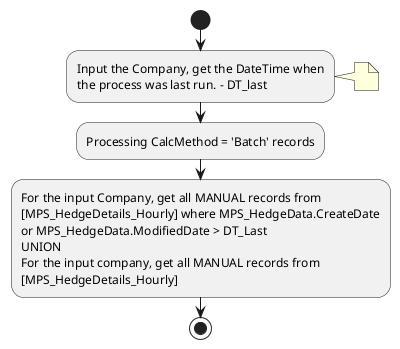 @startuml MPS-231
start
:Input the Company, get the DateTime when
the process was last run. - DT_last;
note right

end note
:Processing CalcMethod = 'Batch' records;
:For the input Company, get all MANUAL records from
[MPS_HedgeDetails_Hourly] where MPS_HedgeData.CreateDate
or MPS_HedgeData.ModifiedDate > DT_Last
UNION
For the input company, get all MANUAL records from
[MPS_HedgeDetails_Hourly];


stop

@enduml